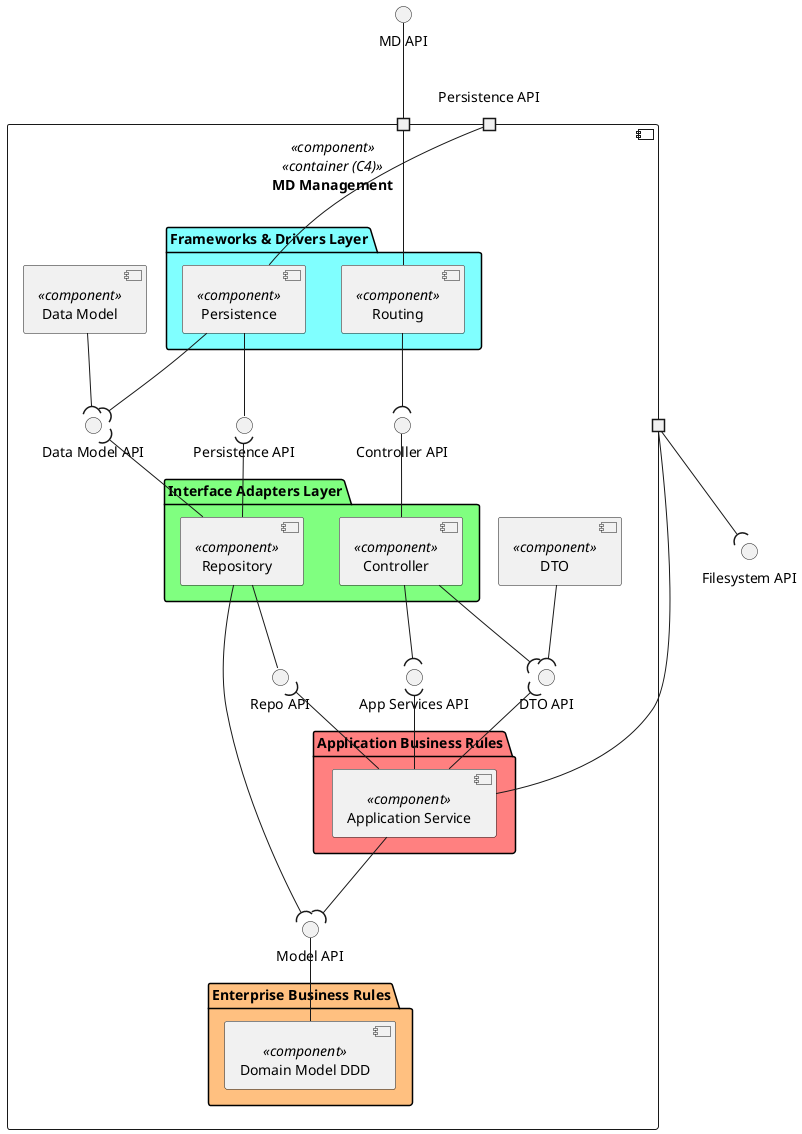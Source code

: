 @startuml logical-view

top to bottom direction

interface "MD API" as API
interface "Filesystem API" as FS

component "MD Management" as MDM <<component>> <<container (C4)>> {
  portin " " as P1
  portin "Persistence API" as P2
  portout " " as P3

  Interface "Controller API" as CTRL_API
  Interface "Data Model API" as DATA_API


  folder "Frameworks & Drivers Layer" #80FFFF {
    component "Routing" as ROUTE <<component>> {
    }
    component "Persistence" as PERSISTENCE <<component>> {
    }
  }

  component "Data Model" as DATA <<component>> {
  }
  component "DTO" as DTO <<component>> {
  }

  Interface "App Services API" AS SRV_API
  Interface "DTO API" AS DTO_API
  Interface "Repo API" AS REPO_API
  Interface "Model API" AS MODEL_API
  Interface "Persistence API" AS PERSISTENCE_API

  folder "Interface Adapters Layer" #80FF80 {
    component "Controller" as CTRL <<component>> {
    }
    component "Repository" as REPO <<component>> {
    }
  }

  folder "Application Business Rules" #FF8080 {
    component "Application Service" as SRV <<component>> {
    }
  }

  folder "Enterprise Business Rules" #FFC080 {
    component "Domain Model DDD" as MODEL <<component>> {
    }
  }
}

API -- P1

ROUTE --- P1
PERSISTENCE -- P2
P3 --( FS


ROUTE --( CTRL_API
CTRL -up- CTRL_API
PERSISTENCE -- PERSISTENCE_API
REPO -up-( PERSISTENCE_API 
PERSISTENCE --( DATA_API 
REPO -up-( DATA_API 
DATA --( DATA_API 

CTRL --( SRV_API
SRV -up-( SRV_API
SRV -up-( DTO_API
SRV -- P3
CTRL --( DTO_API
DTO --( DTO_API

REPO -- REPO_API
SRV -up-( REPO_API 

SRV --( MODEL_API 
REPO --( MODEL_API 
MODEL -up- MODEL_API 

@enduml
